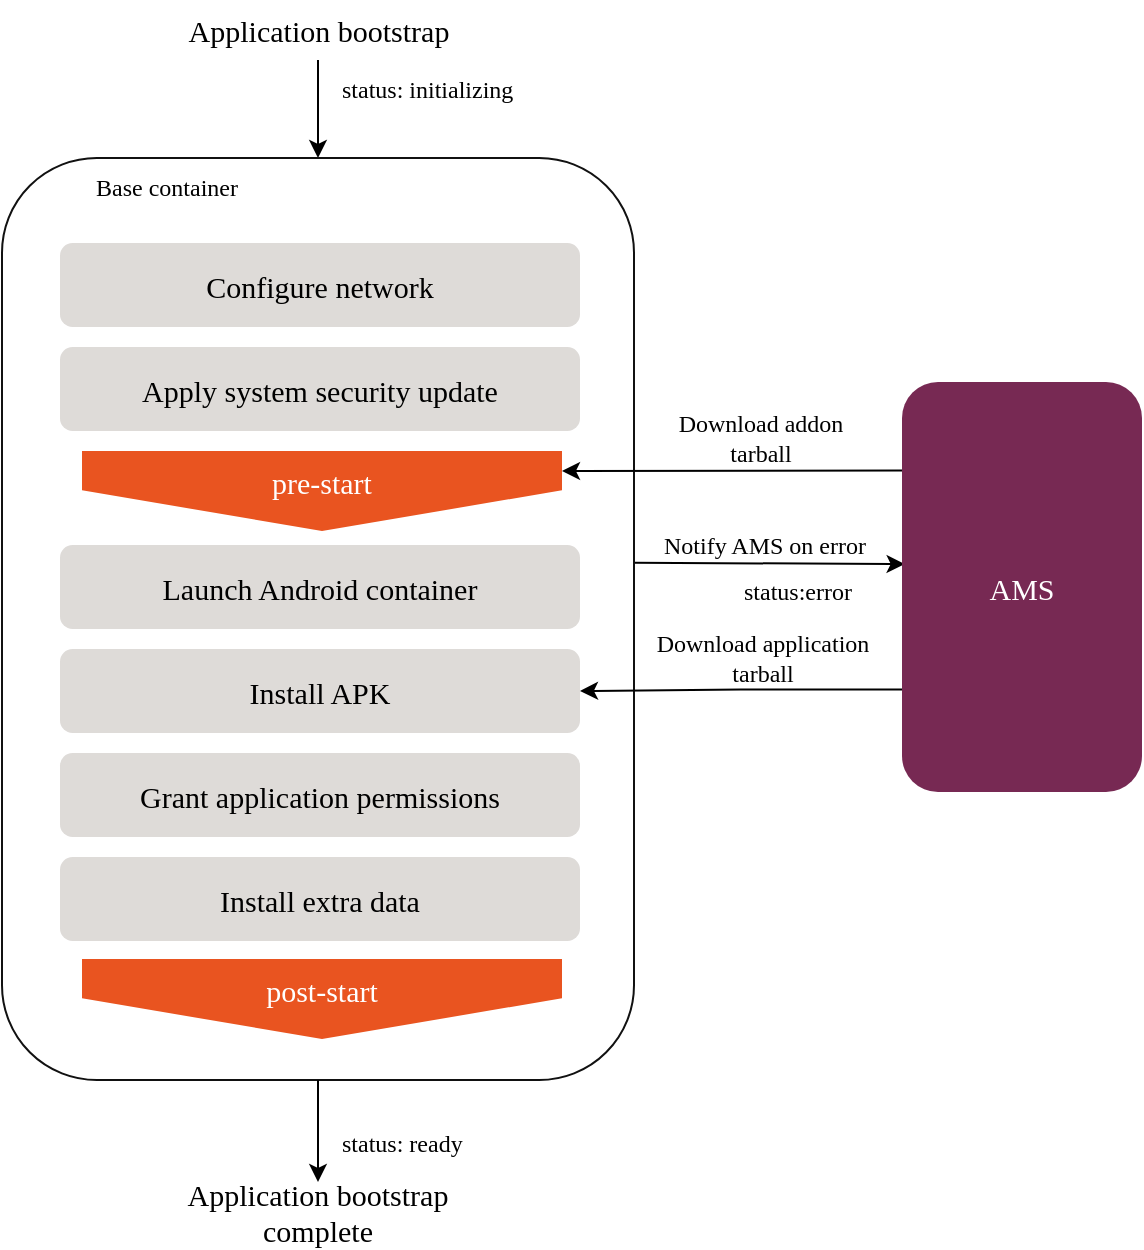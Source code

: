 <mxfile version="15.4.0" type="device"><diagram id="84apXHV3SAgt_dWwixNq" name="Page-1"><mxGraphModel dx="1328" dy="842" grid="1" gridSize="10" guides="1" tooltips="1" connect="1" arrows="1" fold="1" page="1" pageScale="1" pageWidth="850" pageHeight="1100" math="0" shadow="0"><root><mxCell id="0"/><mxCell id="1" parent="0"/><mxCell id="Lusuuod4PaMIm5h35ECK-1" value="" style="edgeStyle=orthogonalEdgeStyle;rounded=0;orthogonalLoop=1;jettySize=auto;html=1;fontFamily=ubuntu;fontSource=https%3A%2F%2Ffonts.googleapis.com%2Fcss%3Ffamily%3Dubuntu;fontSize=15;verticalAlign=bottom;startArrow=none;startFill=0;" edge="1" parent="1" source="Lusuuod4PaMIm5h35ECK-12" target="Lusuuod4PaMIm5h35ECK-5"><mxGeometry relative="1" as="geometry"/></mxCell><mxCell id="Lusuuod4PaMIm5h35ECK-2" style="edgeStyle=none;rounded=0;orthogonalLoop=1;jettySize=auto;html=1;fontFamily=ubuntu;fontSource=https%3A%2F%2Ffonts.googleapis.com%2Fcss%3Ffamily%3Dubuntu;fontSize=12;startArrow=none;startFill=0;verticalAlign=bottom;exitX=0.999;exitY=0.439;exitDx=0;exitDy=0;exitPerimeter=0;entryX=0.011;entryY=0.444;entryDx=0;entryDy=0;entryPerimeter=0;" edge="1" parent="1" source="Lusuuod4PaMIm5h35ECK-5" target="Lusuuod4PaMIm5h35ECK-19"><mxGeometry relative="1" as="geometry"><mxPoint x="390" y="368" as="sourcePoint"/></mxGeometry></mxCell><mxCell id="Lusuuod4PaMIm5h35ECK-3" value="Notify AMS on error" style="edgeLabel;html=1;align=center;verticalAlign=bottom;resizable=0;points=[];fontSize=12;fontFamily=ubuntu;labelPosition=center;verticalLabelPosition=top;" vertex="1" connectable="0" parent="Lusuuod4PaMIm5h35ECK-2"><mxGeometry x="-0.307" relative="1" as="geometry"><mxPoint x="18" as="offset"/></mxGeometry></mxCell><mxCell id="Lusuuod4PaMIm5h35ECK-4" value="status:error" style="edgeLabel;html=1;align=left;verticalAlign=top;resizable=0;points=[];fontSize=12;fontFamily=ubuntu;labelPosition=right;verticalLabelPosition=bottom;" vertex="1" connectable="0" parent="Lusuuod4PaMIm5h35ECK-2"><mxGeometry x="-0.212" relative="1" as="geometry"><mxPoint as="offset"/></mxGeometry></mxCell><mxCell id="Lusuuod4PaMIm5h35ECK-5" value="" style="rounded=1;whiteSpace=wrap;html=1;fillColor=#FFFFFF;strokeColor=#111111;" vertex="1" parent="1"><mxGeometry x="70" y="149" width="316" height="461" as="geometry"/></mxCell><mxCell id="Lusuuod4PaMIm5h35ECK-8" value="&lt;font face=&quot;ubuntu&quot; data-font-src=&quot;https://fonts.googleapis.com/css?family=ubuntu&quot; style=&quot;font-size: 15px&quot;&gt;Apply system security update&lt;/font&gt;" style="rounded=1;whiteSpace=wrap;html=1;strokeColor=none;fillColor=#DEDBD8;" vertex="1" parent="1"><mxGeometry x="99" y="243.5" width="260" height="42" as="geometry"/></mxCell><mxCell id="Lusuuod4PaMIm5h35ECK-7" value="&lt;font face=&quot;ubuntu&quot; data-font-src=&quot;https://fonts.googleapis.com/css?family=ubuntu&quot; style=&quot;font-size: 15px&quot;&gt;Configure network&lt;/font&gt;" style="rounded=1;whiteSpace=wrap;html=1;strokeColor=none;fillColor=#DEDBD8;" vertex="1" parent="1"><mxGeometry x="99" y="191.5" width="260" height="42" as="geometry"/></mxCell><mxCell id="Lusuuod4PaMIm5h35ECK-9" value="&lt;span&gt;pre-start&lt;/span&gt;" style="shape=offPageConnector;whiteSpace=wrap;html=1;fillColor=#E95420;fontSize=15;fontColor=#FFFFFF;size=0.509;verticalAlign=top;strokeColor=none;fontFamily=ubuntu;fontSource=https%3A%2F%2Ffonts.googleapis.com%2Fcss%3Ffamily%3Dubuntu;" vertex="1" parent="1"><mxGeometry x="110" y="295.5" width="240" height="40" as="geometry"/></mxCell><mxCell id="Lusuuod4PaMIm5h35ECK-11" value="&lt;span&gt;post-start&lt;/span&gt;" style="shape=offPageConnector;whiteSpace=wrap;html=1;fillColor=#E95420;fontSize=15;fontColor=#FFFFFF;size=0.509;verticalAlign=top;strokeColor=none;fontFamily=ubuntu;fontSource=https%3A%2F%2Ffonts.googleapis.com%2Fcss%3Ffamily%3Dubuntu;" vertex="1" parent="1"><mxGeometry x="110" y="549.5" width="240" height="40" as="geometry"/></mxCell><mxCell id="Lusuuod4PaMIm5h35ECK-12" value="&lt;font data-font-src=&quot;https://fonts.googleapis.com/css?family=ubuntu&quot; style=&quot;font-size: 15px&quot;&gt;Application bootstrap&lt;/font&gt;" style="text;html=1;strokeColor=none;fillColor=none;align=center;verticalAlign=middle;whiteSpace=wrap;rounded=0;fontFamily=ubuntu;fontSource=https%3A%2F%2Ffonts.googleapis.com%2Fcss%3Ffamily%3Dubuntu;fontSize=15;" vertex="1" parent="1"><mxGeometry x="149.5" y="70" width="157" height="30" as="geometry"/></mxCell><mxCell id="Lusuuod4PaMIm5h35ECK-13" style="edgeStyle=orthogonalEdgeStyle;rounded=0;orthogonalLoop=1;jettySize=auto;html=1;exitX=0.5;exitY=1;exitDx=0;exitDy=0;entryX=0.5;entryY=0;entryDx=0;entryDy=0;fontFamily=ubuntu;fontSource=https%3A%2F%2Ffonts.googleapis.com%2Fcss%3Ffamily%3Dubuntu;fontSize=15;verticalAlign=bottom;" edge="1" parent="1" source="Lusuuod4PaMIm5h35ECK-5" target="Lusuuod4PaMIm5h35ECK-14"><mxGeometry relative="1" as="geometry"><mxPoint x="228" y="613.75" as="sourcePoint"/></mxGeometry></mxCell><mxCell id="Lusuuod4PaMIm5h35ECK-14" value="&lt;font data-font-src=&quot;https://fonts.googleapis.com/css?family=ubuntu&quot; style=&quot;font-size: 15px&quot;&gt;Application bootstrap complete&lt;/font&gt;" style="text;html=1;strokeColor=none;fillColor=none;align=center;verticalAlign=middle;whiteSpace=wrap;rounded=0;fontFamily=ubuntu;fontSource=https%3A%2F%2Ffonts.googleapis.com%2Fcss%3Ffamily%3Dubuntu;fontSize=15;" vertex="1" parent="1"><mxGeometry x="133" y="661" width="190" height="30" as="geometry"/></mxCell><mxCell id="Lusuuod4PaMIm5h35ECK-15" value="&lt;font style=&quot;font-size: 12px&quot;&gt;status: initializing&lt;/font&gt;" style="text;html=1;resizable=0;autosize=1;align=left;verticalAlign=middle;points=[];fillColor=none;strokeColor=none;rounded=0;fontFamily=ubuntu;fontSource=https%3A%2F%2Ffonts.googleapis.com%2Fcss%3Ffamily%3Dubuntu;fontSize=15;" vertex="1" parent="1"><mxGeometry x="238" y="103" width="110" height="20" as="geometry"/></mxCell><mxCell id="Lusuuod4PaMIm5h35ECK-16" value="&lt;font style=&quot;font-size: 12px&quot;&gt;status: ready&lt;/font&gt;" style="text;html=1;resizable=0;autosize=1;align=left;verticalAlign=middle;points=[];fillColor=none;strokeColor=none;rounded=0;fontFamily=ubuntu;fontSource=https%3A%2F%2Ffonts.googleapis.com%2Fcss%3Ffamily%3Dubuntu;fontSize=15;" vertex="1" parent="1"><mxGeometry x="238" y="630" width="90" height="20" as="geometry"/></mxCell><mxCell id="Lusuuod4PaMIm5h35ECK-17" style="edgeStyle=none;rounded=0;orthogonalLoop=1;jettySize=auto;html=1;exitX=0.006;exitY=0.216;exitDx=0;exitDy=0;entryX=1;entryY=0.25;entryDx=0;entryDy=0;fontFamily=ubuntu;fontSource=https%3A%2F%2Ffonts.googleapis.com%2Fcss%3Ffamily%3Dubuntu;fontSize=15;startArrow=none;startFill=0;verticalAlign=bottom;exitPerimeter=0;" edge="1" parent="1" source="Lusuuod4PaMIm5h35ECK-19" target="Lusuuod4PaMIm5h35ECK-9"><mxGeometry relative="1" as="geometry"><mxPoint x="359" y="264.75" as="targetPoint"/></mxGeometry></mxCell><mxCell id="Lusuuod4PaMIm5h35ECK-18" value="Download addon&lt;br&gt;tarball" style="edgeLabel;html=1;align=center;verticalAlign=bottom;resizable=0;points=[];fontSize=12;fontFamily=ubuntu;labelPosition=center;verticalLabelPosition=top;" vertex="1" connectable="0" parent="Lusuuod4PaMIm5h35ECK-17"><mxGeometry x="-0.273" y="1" relative="1" as="geometry"><mxPoint x="-10" y="-1" as="offset"/></mxGeometry></mxCell><mxCell id="Lusuuod4PaMIm5h35ECK-28" style="edgeStyle=orthogonalEdgeStyle;rounded=0;orthogonalLoop=1;jettySize=auto;html=1;exitX=0;exitY=0.75;exitDx=0;exitDy=0;" edge="1" parent="1" source="Lusuuod4PaMIm5h35ECK-19" target="Lusuuod4PaMIm5h35ECK-21"><mxGeometry relative="1" as="geometry"/></mxCell><mxCell id="Lusuuod4PaMIm5h35ECK-29" value="&lt;font face=&quot;ubuntu&quot; data-font-src=&quot;https://fonts.googleapis.com/css?family=ubuntu&quot; style=&quot;font-size: 12px&quot;&gt;Download application&lt;br&gt;tarball&lt;/font&gt;" style="edgeLabel;html=1;align=center;verticalAlign=bottom;resizable=0;points=[];labelPosition=center;verticalLabelPosition=top;" vertex="1" connectable="0" parent="Lusuuod4PaMIm5h35ECK-28"><mxGeometry x="0.135" y="-1" relative="1" as="geometry"><mxPoint x="21" y="1" as="offset"/></mxGeometry></mxCell><mxCell id="Lusuuod4PaMIm5h35ECK-19" value="&lt;font color=&quot;#ffffff&quot;&gt;AMS&lt;/font&gt;" style="rounded=1;whiteSpace=wrap;html=1;fontFamily=ubuntu;fontSource=https%3A%2F%2Ffonts.googleapis.com%2Fcss%3Ffamily%3Dubuntu;fontSize=15;fillColor=#772953;gradientColor=none;strokeColor=none;" vertex="1" parent="1"><mxGeometry x="520" y="261" width="120" height="205" as="geometry"/></mxCell><mxCell id="Lusuuod4PaMIm5h35ECK-20" value="Base container" style="text;html=1;strokeColor=none;fillColor=none;align=center;verticalAlign=middle;whiteSpace=wrap;rounded=0;fontFamily=ubuntu;fontSource=https%3A%2F%2Ffonts.googleapis.com%2Fcss%3Ffamily%3Dubuntu;fontSize=12;" vertex="1" parent="1"><mxGeometry x="99" y="149" width="107" height="30" as="geometry"/></mxCell><mxCell id="Lusuuod4PaMIm5h35ECK-21" value="&lt;font face=&quot;ubuntu&quot; data-font-src=&quot;https://fonts.googleapis.com/css?family=ubuntu&quot; style=&quot;font-size: 15px&quot;&gt;Install APK&lt;/font&gt;" style="rounded=1;whiteSpace=wrap;html=1;strokeColor=none;fillColor=#DEDBD8;" vertex="1" parent="1"><mxGeometry x="99" y="394.5" width="260" height="42" as="geometry"/></mxCell><mxCell id="Lusuuod4PaMIm5h35ECK-22" value="&lt;font face=&quot;ubuntu&quot; data-font-src=&quot;https://fonts.googleapis.com/css?family=ubuntu&quot; style=&quot;font-size: 15px&quot;&gt;Launch Android container&lt;/font&gt;" style="rounded=1;whiteSpace=wrap;html=1;strokeColor=none;fillColor=#DEDBD8;" vertex="1" parent="1"><mxGeometry x="99" y="342.5" width="260" height="42" as="geometry"/></mxCell><mxCell id="Lusuuod4PaMIm5h35ECK-23" value="&lt;font face=&quot;ubuntu&quot; data-font-src=&quot;https://fonts.googleapis.com/css?family=ubuntu&quot; style=&quot;font-size: 15px&quot;&gt;Install extra data&lt;/font&gt;" style="rounded=1;whiteSpace=wrap;html=1;strokeColor=none;fillColor=#DEDBD8;" vertex="1" parent="1"><mxGeometry x="99" y="498.5" width="260" height="42" as="geometry"/></mxCell><mxCell id="Lusuuod4PaMIm5h35ECK-24" value="&lt;font face=&quot;ubuntu&quot; data-font-src=&quot;https://fonts.googleapis.com/css?family=ubuntu&quot; style=&quot;font-size: 15px&quot;&gt;Grant application permissions&lt;/font&gt;" style="rounded=1;whiteSpace=wrap;html=1;strokeColor=none;fillColor=#DEDBD8;" vertex="1" parent="1"><mxGeometry x="99" y="446.5" width="260" height="42" as="geometry"/></mxCell></root></mxGraphModel></diagram></mxfile>